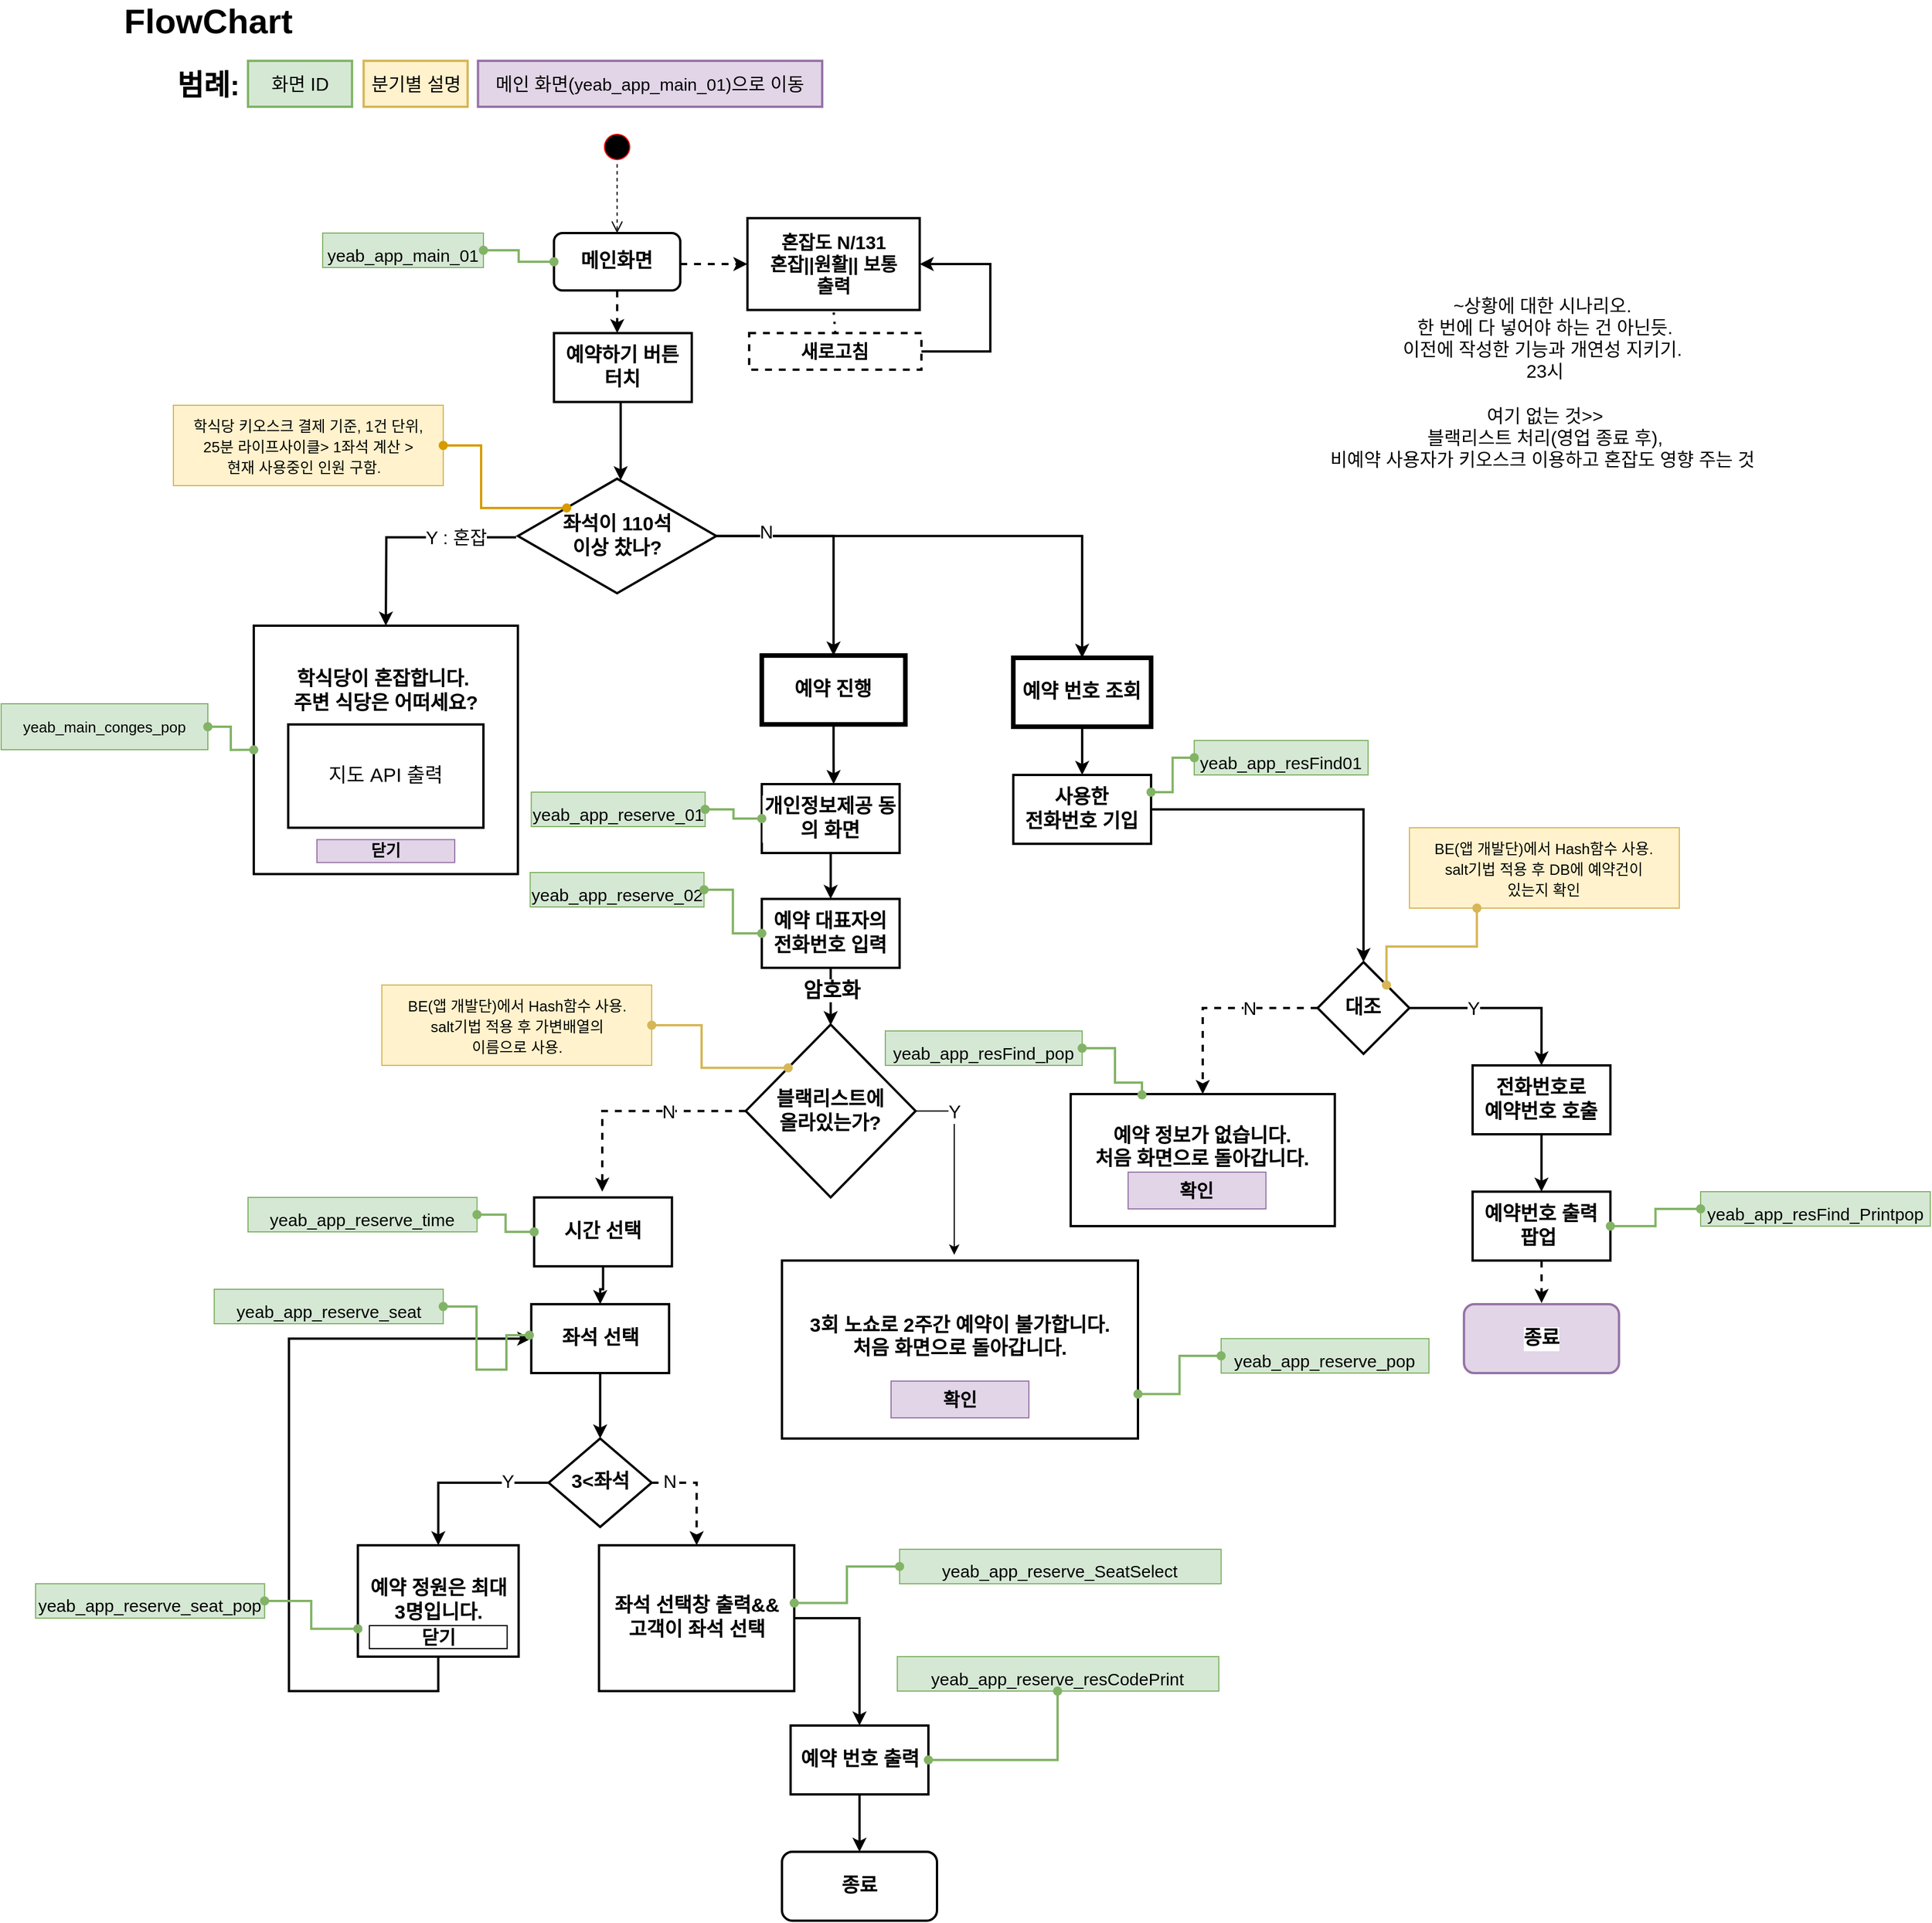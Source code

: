 <mxfile version="18.0.0" type="github">
  <diagram id="YSNWkq7TuqXW5jKGl9zw" name="Page-1">
    <mxGraphModel dx="1237" dy="-506" grid="1" gridSize="10" guides="1" tooltips="1" connect="1" arrows="1" fold="1" page="1" pageScale="1" pageWidth="827" pageHeight="1169" math="0" shadow="0">
      <root>
        <mxCell id="0" />
        <mxCell id="1" parent="0" />
        <mxCell id="3VurRXpyf01msae7318f-1" value="&lt;font style=&quot;&quot;&gt;&lt;font style=&quot;font-size: 30px;&quot;&gt;FlowChart&lt;/font&gt;&lt;br style=&quot;font-size: 17px&quot;&gt;&lt;/font&gt;" style="text;html=1;align=center;verticalAlign=middle;resizable=0;points=[];autosize=1;strokeColor=none;fillColor=none;fontSize=17;fontStyle=1" parent="1" vertex="1">
          <mxGeometry x="150.0" y="1540" width="160" height="30" as="geometry" />
        </mxCell>
        <mxCell id="3VurRXpyf01msae7318f-2" value="" style="edgeStyle=elbowEdgeStyle;rounded=0;orthogonalLoop=1;jettySize=auto;html=1;fontSize=17;strokeColor=#000000;strokeWidth=2;dashed=1;" parent="1" source="3VurRXpyf01msae7318f-3" target="3VurRXpyf01msae7318f-59" edge="1">
          <mxGeometry relative="1" as="geometry" />
        </mxCell>
        <mxCell id="3VurRXpyf01msae7318f-3" value="메인화면" style="rounded=1;whiteSpace=wrap;html=1;fontSize=17;fontStyle=1;strokeWidth=2;" parent="1" vertex="1">
          <mxGeometry x="531.42" y="1740" width="110" height="50" as="geometry" />
        </mxCell>
        <mxCell id="3VurRXpyf01msae7318f-4" value="" style="endArrow=classic;html=1;rounded=0;fontSize=17;entryX=0.5;entryY=0;entryDx=0;entryDy=0;exitX=0.5;exitY=1;exitDx=0;exitDy=0;fontStyle=1;strokeWidth=2;" parent="1" edge="1">
          <mxGeometry width="50" height="50" relative="1" as="geometry">
            <mxPoint x="586.42" y="2012" as="sourcePoint" />
            <mxPoint x="586.41" y="2042" as="targetPoint" />
          </mxGeometry>
        </mxCell>
        <mxCell id="3VurRXpyf01msae7318f-5" value="" style="edgeStyle=orthogonalEdgeStyle;rounded=0;orthogonalLoop=1;jettySize=auto;html=1;strokeWidth=2;" parent="1" source="3VurRXpyf01msae7318f-8" target="3VurRXpyf01msae7318f-10" edge="1">
          <mxGeometry relative="1" as="geometry" />
        </mxCell>
        <mxCell id="3VurRXpyf01msae7318f-6" value="" style="edgeStyle=orthogonalEdgeStyle;rounded=0;orthogonalLoop=1;jettySize=auto;html=1;fontSize=16;strokeWidth=2;" parent="1" source="3VurRXpyf01msae7318f-8" target="3VurRXpyf01msae7318f-22" edge="1">
          <mxGeometry relative="1" as="geometry" />
        </mxCell>
        <mxCell id="3VurRXpyf01msae7318f-7" value="N" style="edgeLabel;html=1;align=center;verticalAlign=middle;resizable=0;points=[];fontSize=16;" parent="3VurRXpyf01msae7318f-6" vertex="1" connectable="0">
          <mxGeometry x="-0.8" y="4" relative="1" as="geometry">
            <mxPoint as="offset" />
          </mxGeometry>
        </mxCell>
        <mxCell id="3VurRXpyf01msae7318f-8" value="좌석이 110석&lt;br style=&quot;font-size: 17px;&quot;&gt;이상 찼나?" style="html=1;whiteSpace=wrap;aspect=fixed;shape=isoRectangle;fontSize=17;fontStyle=1;strokeWidth=2;" parent="1" vertex="1">
          <mxGeometry x="500.0" y="1952" width="172.82" height="103.69" as="geometry" />
        </mxCell>
        <mxCell id="3VurRXpyf01msae7318f-9" value="" style="edgeStyle=orthogonalEdgeStyle;rounded=0;orthogonalLoop=1;jettySize=auto;html=1;fontSize=16;strokeWidth=2;" parent="1" source="3VurRXpyf01msae7318f-10" edge="1">
          <mxGeometry relative="1" as="geometry">
            <mxPoint x="775" y="2220" as="targetPoint" />
          </mxGeometry>
        </mxCell>
        <mxCell id="3VurRXpyf01msae7318f-10" value="&lt;font style=&quot;font-size: 17px&quot;&gt;예약 진행&lt;/font&gt;" style="rounded=0;whiteSpace=wrap;html=1;labelBackgroundColor=#ffffff;fontStyle=1;fontSize=17;strokeWidth=4;" parent="1" vertex="1">
          <mxGeometry x="712.41" y="2108" width="125.01" height="60" as="geometry" />
        </mxCell>
        <mxCell id="3VurRXpyf01msae7318f-11" value="" style="edgeStyle=orthogonalEdgeStyle;rounded=0;orthogonalLoop=1;jettySize=auto;html=1;fontStyle=1;fontSize=17;strokeWidth=2;entryX=0.5;entryY=0;entryDx=0;entryDy=0;" parent="1" source="3VurRXpyf01msae7318f-12" target="3VurRXpyf01msae7318f-24" edge="1">
          <mxGeometry relative="1" as="geometry">
            <mxPoint x="1236.42" y="2295.1" as="targetPoint" />
          </mxGeometry>
        </mxCell>
        <mxCell id="3VurRXpyf01msae7318f-12" value="사용한 &lt;br&gt;전화번호 기입" style="whiteSpace=wrap;html=1;fontSize=17;rounded=0;fontStyle=1;strokeWidth=2;" parent="1" vertex="1">
          <mxGeometry x="931.42" y="2212" width="120" height="60" as="geometry" />
        </mxCell>
        <mxCell id="3VurRXpyf01msae7318f-13" value="" style="edgeStyle=orthogonalEdgeStyle;rounded=0;orthogonalLoop=1;jettySize=auto;html=1;fontStyle=1;fontSize=17;strokeWidth=2;" parent="1" source="3VurRXpyf01msae7318f-14" target="3VurRXpyf01msae7318f-16" edge="1">
          <mxGeometry relative="1" as="geometry" />
        </mxCell>
        <mxCell id="3VurRXpyf01msae7318f-14" value="전화번호로 &lt;br style=&quot;font-size: 17px;&quot;&gt;예약번호 호출" style="whiteSpace=wrap;html=1;fontSize=17;rounded=0;fontStyle=1;strokeWidth=2;" parent="1" vertex="1">
          <mxGeometry x="1331.42" y="2464.99" width="120" height="60" as="geometry" />
        </mxCell>
        <mxCell id="3VurRXpyf01msae7318f-15" value="" style="edgeStyle=elbowEdgeStyle;rounded=0;orthogonalLoop=1;jettySize=auto;html=1;dashed=1;fontSize=17;strokeWidth=2;" parent="1" source="3VurRXpyf01msae7318f-16" edge="1">
          <mxGeometry relative="1" as="geometry">
            <mxPoint x="1391.42" y="2671.99" as="targetPoint" />
          </mxGeometry>
        </mxCell>
        <mxCell id="3VurRXpyf01msae7318f-16" value="예약번호 출력 팝업&amp;nbsp;" style="whiteSpace=wrap;html=1;fontSize=17;rounded=0;fontStyle=1;strokeWidth=2;" parent="1" vertex="1">
          <mxGeometry x="1331.42" y="2574.99" width="120" height="60" as="geometry" />
        </mxCell>
        <mxCell id="3VurRXpyf01msae7318f-17" value="학식당이 혼잡합니다.&amp;nbsp;&lt;br&gt;주변 식당은 어떠세요?&lt;br&gt;&lt;br&gt;&lt;br&gt;&lt;br&gt;&lt;br&gt;&lt;br&gt;" style="whiteSpace=wrap;html=1;fontSize=17;fontStyle=1;strokeWidth=2;" parent="1" vertex="1">
          <mxGeometry x="270" y="2082" width="230" height="216.31" as="geometry" />
        </mxCell>
        <mxCell id="3VurRXpyf01msae7318f-18" value="&lt;font style=&quot;font-size: 17px&quot;&gt;지도 API 출력&lt;/font&gt;" style="rounded=0;whiteSpace=wrap;html=1;strokeWidth=2;" parent="1" vertex="1">
          <mxGeometry x="300" y="2168" width="170" height="90" as="geometry" />
        </mxCell>
        <mxCell id="3VurRXpyf01msae7318f-19" value="&lt;font style=&quot;font-size: 14px&quot;&gt;&lt;b&gt;닫기&lt;/b&gt;&lt;/font&gt;" style="rounded=0;whiteSpace=wrap;html=1;fillColor=#e1d5e7;strokeColor=#9673a6;" parent="1" vertex="1">
          <mxGeometry x="325" y="2268.31" width="120" height="20" as="geometry" />
        </mxCell>
        <mxCell id="3VurRXpyf01msae7318f-20" value="" style="endArrow=classic;html=1;rounded=0;exitX=-0.009;exitY=0.511;exitDx=0;exitDy=0;exitPerimeter=0;entryX=0.5;entryY=0;entryDx=0;entryDy=0;strokeWidth=2;" parent="1" source="3VurRXpyf01msae7318f-8" target="3VurRXpyf01msae7318f-17" edge="1">
          <mxGeometry width="50" height="50" relative="1" as="geometry">
            <mxPoint x="681.42" y="2302" as="sourcePoint" />
            <mxPoint x="731.42" y="2252" as="targetPoint" />
            <Array as="points">
              <mxPoint x="441.42" y="2005" />
              <mxPoint x="385.42" y="2005" />
            </Array>
          </mxGeometry>
        </mxCell>
        <mxCell id="3VurRXpyf01msae7318f-21" value="Y : 혼잡" style="edgeLabel;html=1;align=center;verticalAlign=middle;resizable=0;points=[];fontSize=16;" parent="3VurRXpyf01msae7318f-20" vertex="1" connectable="0">
          <mxGeometry x="-0.336" relative="1" as="geometry">
            <mxPoint x="10" as="offset" />
          </mxGeometry>
        </mxCell>
        <mxCell id="3VurRXpyf01msae7318f-22" value="예약 번호 조회" style="whiteSpace=wrap;html=1;fontSize=17;fontStyle=1;strokeWidth=4;" parent="1" vertex="1">
          <mxGeometry x="931.42" y="2110.005" width="120" height="60" as="geometry" />
        </mxCell>
        <mxCell id="3VurRXpyf01msae7318f-23" value="" style="endArrow=classic;html=1;rounded=0;fontSize=16;entryX=0.5;entryY=0;entryDx=0;entryDy=0;exitX=0.5;exitY=1;exitDx=0;exitDy=0;strokeWidth=2;" parent="1" source="3VurRXpyf01msae7318f-22" target="3VurRXpyf01msae7318f-12" edge="1">
          <mxGeometry width="50" height="50" relative="1" as="geometry">
            <mxPoint x="791.42" y="2202" as="sourcePoint" />
            <mxPoint x="841.42" y="2152" as="targetPoint" />
          </mxGeometry>
        </mxCell>
        <mxCell id="3VurRXpyf01msae7318f-24" value="대조" style="rhombus;whiteSpace=wrap;html=1;fontSize=17;fillColor=none;fontStyle=1;strokeWidth=2;" parent="1" vertex="1">
          <mxGeometry x="1196.42" y="2374.99" width="80" height="80" as="geometry" />
        </mxCell>
        <mxCell id="3VurRXpyf01msae7318f-25" value="" style="endArrow=classic;html=1;rounded=0;fontSize=16;strokeWidth=2;entryX=0.5;entryY=0;entryDx=0;entryDy=0;exitX=1;exitY=0.5;exitDx=0;exitDy=0;" parent="1" source="3VurRXpyf01msae7318f-24" target="3VurRXpyf01msae7318f-14" edge="1">
          <mxGeometry width="50" height="50" relative="1" as="geometry">
            <mxPoint x="791.42" y="2472" as="sourcePoint" />
            <mxPoint x="841.42" y="2422" as="targetPoint" />
            <Array as="points">
              <mxPoint x="1391.42" y="2415" />
            </Array>
          </mxGeometry>
        </mxCell>
        <mxCell id="3VurRXpyf01msae7318f-26" value="Y" style="edgeLabel;html=1;align=center;verticalAlign=middle;resizable=0;points=[];fontSize=16;" parent="3VurRXpyf01msae7318f-25" vertex="1" connectable="0">
          <mxGeometry x="-0.006" y="5" relative="1" as="geometry">
            <mxPoint x="-27" y="5" as="offset" />
          </mxGeometry>
        </mxCell>
        <mxCell id="3VurRXpyf01msae7318f-27" value="예약 정보가 없습니다.&lt;br&gt;처음 화면으로 돌아갑니다.&lt;br&gt;&amp;nbsp;" style="whiteSpace=wrap;html=1;fontSize=17;fillColor=none;fontStyle=1;strokeWidth=2;" parent="1" vertex="1">
          <mxGeometry x="981.42" y="2489.99" width="230" height="115" as="geometry" />
        </mxCell>
        <mxCell id="3VurRXpyf01msae7318f-28" value="&lt;b&gt;확인&lt;/b&gt;" style="rounded=0;whiteSpace=wrap;html=1;fontSize=16;fillColor=#e1d5e7;strokeColor=#9673a6;" parent="1" vertex="1">
          <mxGeometry x="1031.42" y="2557.98" width="120" height="32.01" as="geometry" />
        </mxCell>
        <mxCell id="3VurRXpyf01msae7318f-29" value="" style="edgeStyle=orthogonalEdgeStyle;rounded=0;orthogonalLoop=1;jettySize=auto;html=1;fontSize=16;strokeWidth=2;dashed=1;exitX=0;exitY=0.5;exitDx=0;exitDy=0;entryX=0.5;entryY=0;entryDx=0;entryDy=0;" parent="1" target="3VurRXpyf01msae7318f-27" edge="1">
          <mxGeometry relative="1" as="geometry">
            <mxPoint x="1196.42" y="2414.99" as="sourcePoint" />
            <mxPoint x="1061.42" y="2440" as="targetPoint" />
            <Array as="points">
              <mxPoint x="1096.42" y="2415" />
            </Array>
          </mxGeometry>
        </mxCell>
        <mxCell id="3VurRXpyf01msae7318f-30" value="N" style="edgeLabel;html=1;align=center;verticalAlign=middle;resizable=0;points=[];fontSize=16;" parent="3VurRXpyf01msae7318f-29" vertex="1" connectable="0">
          <mxGeometry x="-0.21" y="-5" relative="1" as="geometry">
            <mxPoint x="9" y="5" as="offset" />
          </mxGeometry>
        </mxCell>
        <mxCell id="3VurRXpyf01msae7318f-31" value="" style="edgeStyle=orthogonalEdgeStyle;rounded=0;orthogonalLoop=1;jettySize=auto;html=1;fontSize=16;strokeWidth=2;" parent="1" source="3VurRXpyf01msae7318f-32" target="3VurRXpyf01msae7318f-34" edge="1">
          <mxGeometry relative="1" as="geometry" />
        </mxCell>
        <mxCell id="3VurRXpyf01msae7318f-32" value="시간 선택" style="whiteSpace=wrap;html=1;fontSize=17;rounded=0;labelBackgroundColor=#ffffff;fontStyle=1;strokeWidth=2;" parent="1" vertex="1">
          <mxGeometry x="514.175" y="2579.99" width="120" height="60" as="geometry" />
        </mxCell>
        <mxCell id="3VurRXpyf01msae7318f-33" value="" style="rounded=0;orthogonalLoop=1;jettySize=auto;html=1;fontSize=16;strokeWidth=2;entryX=0.5;entryY=0;entryDx=0;entryDy=0;" parent="1" source="3VurRXpyf01msae7318f-34" target="3VurRXpyf01msae7318f-39" edge="1">
          <mxGeometry relative="1" as="geometry" />
        </mxCell>
        <mxCell id="3VurRXpyf01msae7318f-34" value="좌석 선택" style="whiteSpace=wrap;html=1;fontSize=17;rounded=0;labelBackgroundColor=#ffffff;fontStyle=1;strokeWidth=2;" parent="1" vertex="1">
          <mxGeometry x="511.665" y="2672.98" width="120" height="60" as="geometry" />
        </mxCell>
        <mxCell id="3VurRXpyf01msae7318f-35" value="" style="edgeStyle=orthogonalEdgeStyle;rounded=0;orthogonalLoop=1;jettySize=auto;html=1;fontSize=16;strokeWidth=2;" parent="1" source="3VurRXpyf01msae7318f-39" target="3VurRXpyf01msae7318f-40" edge="1">
          <mxGeometry relative="1" as="geometry" />
        </mxCell>
        <mxCell id="3VurRXpyf01msae7318f-36" value="Y" style="edgeLabel;html=1;align=center;verticalAlign=middle;resizable=0;points=[];fontSize=16;" parent="3VurRXpyf01msae7318f-35" vertex="1" connectable="0">
          <mxGeometry x="-0.521" y="-2" relative="1" as="geometry">
            <mxPoint as="offset" />
          </mxGeometry>
        </mxCell>
        <mxCell id="3VurRXpyf01msae7318f-37" value="" style="edgeStyle=orthogonalEdgeStyle;rounded=0;orthogonalLoop=1;jettySize=auto;html=1;fontSize=16;strokeWidth=2;dashed=1;entryX=0.5;entryY=0;entryDx=0;entryDy=0;" parent="1" source="3VurRXpyf01msae7318f-39" target="3VurRXpyf01msae7318f-44" edge="1">
          <mxGeometry relative="1" as="geometry">
            <mxPoint x="685.718" y="2992.985" as="targetPoint" />
            <Array as="points">
              <mxPoint x="656" y="2828" />
            </Array>
          </mxGeometry>
        </mxCell>
        <mxCell id="3VurRXpyf01msae7318f-38" value="N" style="edgeLabel;html=1;align=center;verticalAlign=middle;resizable=0;points=[];fontSize=16;" parent="3VurRXpyf01msae7318f-37" vertex="1" connectable="0">
          <mxGeometry x="-0.669" y="2" relative="1" as="geometry">
            <mxPoint as="offset" />
          </mxGeometry>
        </mxCell>
        <mxCell id="3VurRXpyf01msae7318f-39" value="3&amp;lt;좌석" style="rhombus;whiteSpace=wrap;html=1;fontSize=17;rounded=0;labelBackgroundColor=#ffffff;fontStyle=1;strokeWidth=2;" parent="1" vertex="1">
          <mxGeometry x="526.78" y="2789.99" width="89.76" height="77.01" as="geometry" />
        </mxCell>
        <mxCell id="3VurRXpyf01msae7318f-40" value="예약 정원은 최대&lt;br&gt;3명입니다.&lt;br&gt;" style="whiteSpace=wrap;html=1;fontSize=17;rounded=0;labelBackgroundColor=#ffffff;fontStyle=1;strokeWidth=2;" parent="1" vertex="1">
          <mxGeometry x="360.67" y="2882.98" width="140" height="97.01" as="geometry" />
        </mxCell>
        <mxCell id="3VurRXpyf01msae7318f-41" value="" style="endArrow=classic;html=1;rounded=0;fontSize=16;strokeWidth=2;entryX=0;entryY=0.5;entryDx=0;entryDy=0;exitX=0.5;exitY=1;exitDx=0;exitDy=0;edgeStyle=orthogonalEdgeStyle;" parent="1" source="3VurRXpyf01msae7318f-40" target="3VurRXpyf01msae7318f-34" edge="1">
          <mxGeometry width="50" height="50" relative="1" as="geometry">
            <mxPoint x="280.67" y="3009.99" as="sourcePoint" />
            <mxPoint x="480.67" y="2892.98" as="targetPoint" />
            <Array as="points">
              <mxPoint x="430.67" y="3009.99" />
              <mxPoint x="300.67" y="3009.99" />
              <mxPoint x="300.67" y="2702.99" />
            </Array>
          </mxGeometry>
        </mxCell>
        <mxCell id="3VurRXpyf01msae7318f-42" value="&lt;b&gt;닫기&lt;/b&gt;" style="rounded=0;whiteSpace=wrap;html=1;fontSize=16;" parent="1" vertex="1">
          <mxGeometry x="370.67" y="2952.98" width="120" height="20" as="geometry" />
        </mxCell>
        <mxCell id="3VurRXpyf01msae7318f-43" value="" style="edgeStyle=orthogonalEdgeStyle;rounded=0;orthogonalLoop=1;jettySize=auto;html=1;fontSize=16;strokeWidth=2;entryX=0.5;entryY=0;entryDx=0;entryDy=0;exitX=1;exitY=0.5;exitDx=0;exitDy=0;" parent="1" source="3VurRXpyf01msae7318f-44" target="3VurRXpyf01msae7318f-52" edge="1">
          <mxGeometry relative="1" as="geometry">
            <mxPoint x="799.25" y="3029.99" as="targetPoint" />
            <mxPoint x="750" y="2940" as="sourcePoint" />
          </mxGeometry>
        </mxCell>
        <mxCell id="3VurRXpyf01msae7318f-44" value="좌석 선택창 출력&amp;amp;&amp;amp;&lt;br&gt;고객이 좌석 선택" style="whiteSpace=wrap;html=1;fontSize=17;rounded=0;labelBackgroundColor=#ffffff;fontStyle=1;strokeWidth=2;" parent="1" vertex="1">
          <mxGeometry x="570.67" y="2882.98" width="170" height="127.01" as="geometry" />
        </mxCell>
        <mxCell id="3VurRXpyf01msae7318f-45" value="~상황에 대한 시나리오.&amp;nbsp;&lt;br&gt;한 번에 다 넣어야 하는 건 아닌듯.&lt;br&gt;이전에 작성한 기능과 개연성 지키기.&amp;nbsp;&lt;br&gt;23시&lt;br&gt;&lt;br&gt;여기 없는 것&amp;gt;&amp;gt;&lt;br&gt;블랙리스트 처리(영업 종료 후),&lt;br&gt;비예약 사용자가 키오스크 이용하고 혼잡도 영향 주는 것&amp;nbsp;" style="text;html=1;align=center;verticalAlign=middle;resizable=0;points=[];autosize=1;strokeColor=none;fillColor=none;fontSize=16;" parent="1" vertex="1">
          <mxGeometry x="1183.92" y="1790" width="420" height="160" as="geometry" />
        </mxCell>
        <mxCell id="3VurRXpyf01msae7318f-46" value="&lt;b&gt;혼잡도 N/131&lt;br&gt;혼잡||원활|| 보통&lt;br&gt;출력&lt;/b&gt;" style="rounded=0;whiteSpace=wrap;html=1;fontSize=16;strokeWidth=2;" parent="1" vertex="1">
          <mxGeometry x="699.91" y="1727" width="150" height="80" as="geometry" />
        </mxCell>
        <mxCell id="3VurRXpyf01msae7318f-47" value="" style="edgeStyle=orthogonalEdgeStyle;rounded=0;orthogonalLoop=1;jettySize=auto;html=1;fontSize=16;strokeWidth=2;" parent="1" source="3VurRXpyf01msae7318f-48" target="3VurRXpyf01msae7318f-50" edge="1">
          <mxGeometry relative="1" as="geometry" />
        </mxCell>
        <mxCell id="3VurRXpyf01msae7318f-48" value="개인정보제공 동의 화면" style="whiteSpace=wrap;html=1;fontSize=17;rounded=0;labelBackgroundColor=#ffffff;fontStyle=1;strokeWidth=2;" parent="1" vertex="1">
          <mxGeometry x="712.41" y="2219.995" width="120" height="60" as="geometry" />
        </mxCell>
        <mxCell id="3VurRXpyf01msae7318f-49" value="" style="edgeStyle=orthogonalEdgeStyle;rounded=0;orthogonalLoop=1;jettySize=auto;html=1;fontSize=16;strokeWidth=2;" parent="1" source="3VurRXpyf01msae7318f-50" edge="1">
          <mxGeometry relative="1" as="geometry">
            <mxPoint x="772.41" y="2430.005" as="targetPoint" />
          </mxGeometry>
        </mxCell>
        <mxCell id="3VurRXpyf01msae7318f-50" value="&lt;span&gt;예약 대표자의&lt;/span&gt;&lt;br&gt;&lt;span&gt;전화번호 입력&lt;/span&gt;" style="whiteSpace=wrap;html=1;fontSize=17;rounded=0;labelBackgroundColor=#ffffff;fontStyle=1;strokeWidth=2;" parent="1" vertex="1">
          <mxGeometry x="712.41" y="2319.995" width="120" height="60" as="geometry" />
        </mxCell>
        <mxCell id="3VurRXpyf01msae7318f-51" value="" style="edgeStyle=orthogonalEdgeStyle;rounded=0;orthogonalLoop=1;jettySize=auto;html=1;fontSize=16;strokeWidth=2;" parent="1" source="3VurRXpyf01msae7318f-52" target="3VurRXpyf01msae7318f-53" edge="1">
          <mxGeometry relative="1" as="geometry" />
        </mxCell>
        <mxCell id="3VurRXpyf01msae7318f-52" value="예약 번호 출력" style="whiteSpace=wrap;html=1;fontSize=17;rounded=0;labelBackgroundColor=#ffffff;fontStyle=1;strokeWidth=2;" parent="1" vertex="1">
          <mxGeometry x="737.5" y="3039.995" width="120" height="60" as="geometry" />
        </mxCell>
        <mxCell id="3VurRXpyf01msae7318f-53" value="종료" style="whiteSpace=wrap;html=1;fontSize=17;rounded=1;labelBackgroundColor=#ffffff;fontStyle=1;strokeWidth=2;" parent="1" vertex="1">
          <mxGeometry x="730.0" y="3149.99" width="135" height="60" as="geometry" />
        </mxCell>
        <mxCell id="3VurRXpyf01msae7318f-54" value="&lt;b&gt;새로고침&lt;/b&gt;" style="rounded=0;whiteSpace=wrap;html=1;fontSize=16;dashed=1;strokeWidth=2;" parent="1" vertex="1">
          <mxGeometry x="701.42" y="1827.16" width="150" height="31.84" as="geometry" />
        </mxCell>
        <mxCell id="3VurRXpyf01msae7318f-55" value="" style="endArrow=none;dashed=1;html=1;dashPattern=1 3;strokeWidth=2;rounded=0;fontSize=16;entryX=0.5;entryY=1;entryDx=0;entryDy=0;exitX=0.5;exitY=0;exitDx=0;exitDy=0;" parent="1" source="3VurRXpyf01msae7318f-54" target="3VurRXpyf01msae7318f-46" edge="1">
          <mxGeometry width="50" height="50" relative="1" as="geometry">
            <mxPoint x="1111.42" y="1870.16" as="sourcePoint" />
            <mxPoint x="1161.42" y="1820.16" as="targetPoint" />
          </mxGeometry>
        </mxCell>
        <mxCell id="3VurRXpyf01msae7318f-56" value="" style="endArrow=classic;html=1;rounded=0;fontSize=16;strokeWidth=2;exitX=1;exitY=0.5;exitDx=0;exitDy=0;edgeStyle=elbowEdgeStyle;entryX=1;entryY=0.5;entryDx=0;entryDy=0;" parent="1" source="3VurRXpyf01msae7318f-54" target="3VurRXpyf01msae7318f-46" edge="1">
          <mxGeometry width="50" height="50" relative="1" as="geometry">
            <mxPoint x="1241.42" y="1847" as="sourcePoint" />
            <mxPoint x="1281.42" y="1767" as="targetPoint" />
            <Array as="points">
              <mxPoint x="911.42" y="1787" />
              <mxPoint x="1281.42" y="1797" />
            </Array>
          </mxGeometry>
        </mxCell>
        <mxCell id="3VurRXpyf01msae7318f-57" value="" style="edgeStyle=elbowEdgeStyle;rounded=0;orthogonalLoop=1;jettySize=auto;html=1;fontSize=17;strokeWidth=2;entryX=0.519;entryY=0.032;entryDx=0;entryDy=0;entryPerimeter=0;" parent="1" source="3VurRXpyf01msae7318f-59" target="3VurRXpyf01msae7318f-8" edge="1">
          <mxGeometry relative="1" as="geometry" />
        </mxCell>
        <mxCell id="3VurRXpyf01msae7318f-58" value="" style="edgeStyle=elbowEdgeStyle;rounded=0;orthogonalLoop=1;jettySize=auto;html=1;fontSize=17;strokeWidth=2;dashed=1;" parent="1" target="3VurRXpyf01msae7318f-46" edge="1">
          <mxGeometry relative="1" as="geometry">
            <mxPoint x="641.42" y="1767" as="sourcePoint" />
          </mxGeometry>
        </mxCell>
        <mxCell id="3VurRXpyf01msae7318f-59" value="&lt;b style=&quot;font-size: 17px&quot;&gt;예약하기 버튼 &lt;br&gt;터치&lt;/b&gt;" style="rounded=0;whiteSpace=wrap;html=1;fontSize=14;strokeWidth=2;" parent="1" vertex="1">
          <mxGeometry x="531.42" y="1827.16" width="120" height="60" as="geometry" />
        </mxCell>
        <mxCell id="3VurRXpyf01msae7318f-60" value="" style="ellipse;html=1;shape=startState;fillColor=#000000;strokeColor=#ff0000;rounded=1;fontSize=17;" parent="1" vertex="1">
          <mxGeometry x="571.42" y="1650" width="30" height="30" as="geometry" />
        </mxCell>
        <mxCell id="3VurRXpyf01msae7318f-61" value="" style="edgeStyle=orthogonalEdgeStyle;html=1;verticalAlign=bottom;endArrow=open;endSize=8;strokeColor=#000000;rounded=0;dashed=1;fontSize=17;" parent="1" source="3VurRXpyf01msae7318f-60" edge="1">
          <mxGeometry relative="1" as="geometry">
            <mxPoint x="586.42" y="1740" as="targetPoint" />
          </mxGeometry>
        </mxCell>
        <mxCell id="3VurRXpyf01msae7318f-62" value="종료" style="whiteSpace=wrap;html=1;fontSize=17;rounded=1;labelBackgroundColor=#ffffff;fontStyle=1;strokeWidth=2;fillColor=#e1d5e7;strokeColor=#9673a6;" parent="1" vertex="1">
          <mxGeometry x="1323.92" y="2673" width="135" height="60" as="geometry" />
        </mxCell>
        <mxCell id="3VurRXpyf01msae7318f-63" value="&lt;font style=&quot;font-size: 16px;&quot;&gt;Y&lt;/font&gt;" style="edgeStyle=orthogonalEdgeStyle;rounded=0;orthogonalLoop=1;jettySize=auto;html=1;fontSize=18;" parent="1" source="3VurRXpyf01msae7318f-64" edge="1">
          <mxGeometry x="-0.573" relative="1" as="geometry">
            <mxPoint x="880" y="2630" as="targetPoint" />
            <Array as="points">
              <mxPoint x="880" y="2505" />
              <mxPoint x="880" y="2610" />
            </Array>
            <mxPoint as="offset" />
          </mxGeometry>
        </mxCell>
        <mxCell id="3VurRXpyf01msae7318f-64" value="블랙리스트에&lt;br&gt;올라있는가?" style="rhombus;whiteSpace=wrap;html=1;fontSize=17;fillColor=none;fontStyle=1;strokeWidth=2;" parent="1" vertex="1">
          <mxGeometry x="698.45" y="2429.48" width="147.91" height="150.51" as="geometry" />
        </mxCell>
        <mxCell id="3VurRXpyf01msae7318f-65" value="&lt;b&gt;&lt;font style=&quot;font-size: 18px;&quot;&gt;암호화&lt;/font&gt;&lt;/b&gt;" style="text;html=1;align=center;verticalAlign=middle;resizable=0;points=[];autosize=1;strokeColor=none;fillColor=default;" parent="1" vertex="1">
          <mxGeometry x="738.49" y="2390" width="70" height="20" as="geometry" />
        </mxCell>
        <mxCell id="3VurRXpyf01msae7318f-66" value="" style="edgeStyle=orthogonalEdgeStyle;rounded=0;orthogonalLoop=1;jettySize=auto;html=1;fontSize=16;strokeWidth=2;dashed=1;exitX=0;exitY=0.5;exitDx=0;exitDy=0;entryX=0.5;entryY=0;entryDx=0;entryDy=0;" parent="1" source="3VurRXpyf01msae7318f-64" edge="1">
          <mxGeometry relative="1" as="geometry">
            <mxPoint x="673.49" y="2499.99" as="sourcePoint" />
            <mxPoint x="573.49" y="2574.99" as="targetPoint" />
            <Array as="points">
              <mxPoint x="574" y="2505" />
            </Array>
          </mxGeometry>
        </mxCell>
        <mxCell id="3VurRXpyf01msae7318f-67" value="N" style="edgeLabel;html=1;align=center;verticalAlign=middle;resizable=0;points=[];fontSize=16;" parent="3VurRXpyf01msae7318f-66" vertex="1" connectable="0">
          <mxGeometry x="-0.21" y="-5" relative="1" as="geometry">
            <mxPoint x="9" y="5" as="offset" />
          </mxGeometry>
        </mxCell>
        <mxCell id="3VurRXpyf01msae7318f-68" value="3회 노쇼로 2주간 예약이 불가합니다.&lt;br&gt;처음 화면으로 돌아갑니다.&lt;br&gt;&amp;nbsp;" style="whiteSpace=wrap;html=1;fontSize=17;fillColor=none;fontStyle=1;strokeWidth=2;" parent="1" vertex="1">
          <mxGeometry x="730" y="2634.99" width="310" height="155" as="geometry" />
        </mxCell>
        <mxCell id="3VurRXpyf01msae7318f-69" value="&lt;b&gt;확인&lt;/b&gt;" style="rounded=0;whiteSpace=wrap;html=1;fontSize=16;fillColor=#e1d5e7;strokeColor=#9673a6;" parent="1" vertex="1">
          <mxGeometry x="825.0" y="2739.99" width="120" height="32.01" as="geometry" />
        </mxCell>
        <mxCell id="SBDCOEAVWYNT3XP7PouW-2" value="&lt;span style=&quot;font-size: 15px;&quot;&gt;yeab_app_main_01&lt;/span&gt;" style="rounded=0;whiteSpace=wrap;html=1;fontSize=28;fillColor=#d5e8d4;strokeColor=#82b366;" parent="1" vertex="1">
          <mxGeometry x="330" y="1740" width="140" height="30" as="geometry" />
        </mxCell>
        <mxCell id="SBDCOEAVWYNT3XP7PouW-3" value="" style="endArrow=oval;html=1;rounded=0;fontSize=15;entryX=0;entryY=0.5;entryDx=0;entryDy=0;exitX=1;exitY=0.5;exitDx=0;exitDy=0;endFill=1;startArrow=oval;startFill=1;fillColor=#d5e8d4;strokeColor=#82b366;edgeStyle=orthogonalEdgeStyle;strokeWidth=2;" parent="1" source="SBDCOEAVWYNT3XP7PouW-2" target="3VurRXpyf01msae7318f-3" edge="1">
          <mxGeometry width="50" height="50" relative="1" as="geometry">
            <mxPoint x="490" y="1840" as="sourcePoint" />
            <mxPoint x="540" y="1790" as="targetPoint" />
          </mxGeometry>
        </mxCell>
        <mxCell id="SBDCOEAVWYNT3XP7PouW-4" value="&lt;span style=&quot;font-size: 15px;&quot;&gt;yeab_app_reserve_01&lt;/span&gt;" style="rounded=0;whiteSpace=wrap;html=1;fontSize=28;fillColor=#d5e8d4;strokeColor=#82b366;" parent="1" vertex="1">
          <mxGeometry x="511.67" y="2227" width="151.42" height="30" as="geometry" />
        </mxCell>
        <mxCell id="SBDCOEAVWYNT3XP7PouW-5" value="" style="endArrow=oval;html=1;rounded=0;fontSize=15;entryX=0;entryY=0.5;entryDx=0;entryDy=0;exitX=1;exitY=0.5;exitDx=0;exitDy=0;endFill=1;startArrow=oval;startFill=1;fillColor=#d5e8d4;strokeColor=#82b366;edgeStyle=orthogonalEdgeStyle;strokeWidth=2;" parent="1" source="SBDCOEAVWYNT3XP7PouW-4" target="3VurRXpyf01msae7318f-48" edge="1">
          <mxGeometry width="50" height="50" relative="1" as="geometry">
            <mxPoint x="670.99" y="2220" as="sourcePoint" />
            <mxPoint x="712.41" y="2145" as="targetPoint" />
          </mxGeometry>
        </mxCell>
        <mxCell id="SBDCOEAVWYNT3XP7PouW-6" value="&lt;font style=&quot;font-size: 13px;&quot;&gt;학식당 키오스크 결제 기준, 1건 단위,&lt;br&gt;25분 라이프사이클&amp;gt; 1좌석 계산 &amp;gt;&lt;br&gt;현재 사용중인 인원 구함.&amp;nbsp;&amp;nbsp;&lt;/font&gt;" style="rounded=0;whiteSpace=wrap;html=1;fontSize=15;fillColor=#fff2cc;strokeColor=#d6b656;" parent="1" vertex="1">
          <mxGeometry x="200" y="1890" width="235" height="70" as="geometry" />
        </mxCell>
        <mxCell id="SBDCOEAVWYNT3XP7PouW-7" value="" style="endArrow=oval;html=1;rounded=0;fontSize=15;entryX=1;entryY=0.5;entryDx=0;entryDy=0;exitX=0.246;exitY=0.265;exitDx=0;exitDy=0;exitPerimeter=0;endFill=1;startArrow=oval;startFill=1;fillColor=#ffe6cc;strokeColor=#d79b00;edgeStyle=orthogonalEdgeStyle;strokeWidth=2;" parent="1" source="3VurRXpyf01msae7318f-8" target="SBDCOEAVWYNT3XP7PouW-6" edge="1">
          <mxGeometry width="50" height="50" relative="1" as="geometry">
            <mxPoint x="580" y="1960" as="sourcePoint" />
            <mxPoint x="630" y="1910" as="targetPoint" />
            <Array as="points">
              <mxPoint x="468" y="1980" />
              <mxPoint x="468" y="1925" />
            </Array>
          </mxGeometry>
        </mxCell>
        <mxCell id="SBDCOEAVWYNT3XP7PouW-8" value="yeab_main_conges_pop" style="rounded=0;whiteSpace=wrap;html=1;fontSize=13;fillColor=#d5e8d4;strokeColor=#82b366;" parent="1" vertex="1">
          <mxGeometry x="50" y="2150" width="180" height="40" as="geometry" />
        </mxCell>
        <mxCell id="SBDCOEAVWYNT3XP7PouW-9" value="&lt;span style=&quot;font-size: 15px;&quot;&gt;yeab_app_reserve_02&lt;/span&gt;" style="rounded=0;whiteSpace=wrap;html=1;fontSize=28;fillColor=#d5e8d4;strokeColor=#82b366;" parent="1" vertex="1">
          <mxGeometry x="510.7" y="2297" width="151.42" height="30" as="geometry" />
        </mxCell>
        <mxCell id="SBDCOEAVWYNT3XP7PouW-11" value="" style="endArrow=oval;html=1;rounded=0;fontSize=13;strokeWidth=2;entryX=0;entryY=0.5;entryDx=0;entryDy=0;fillColor=#d5e8d4;strokeColor=#82b366;startArrow=oval;startFill=1;endFill=1;edgeStyle=orthogonalEdgeStyle;exitX=1;exitY=0.5;exitDx=0;exitDy=0;" parent="1" source="SBDCOEAVWYNT3XP7PouW-8" target="3VurRXpyf01msae7318f-17" edge="1">
          <mxGeometry width="50" height="50" relative="1" as="geometry">
            <mxPoint x="220" y="2190" as="sourcePoint" />
            <mxPoint x="270" y="2140" as="targetPoint" />
          </mxGeometry>
        </mxCell>
        <mxCell id="SBDCOEAVWYNT3XP7PouW-14" value="&lt;span style=&quot;font-size: 13px;&quot;&gt;BE(앱 개발단)에서 Hash함수 사용.&lt;br&gt;salt기법 적용 후 가변배열의&lt;br&gt;&amp;nbsp;이름으로 사용.&amp;nbsp;&lt;br&gt;&lt;/span&gt;" style="rounded=0;whiteSpace=wrap;html=1;fontSize=15;fillColor=#fff2cc;strokeColor=#d6b656;" parent="1" vertex="1">
          <mxGeometry x="381.54" y="2394.99" width="235" height="70" as="geometry" />
        </mxCell>
        <mxCell id="SBDCOEAVWYNT3XP7PouW-15" value="&lt;span style=&quot;font-size: 13px;&quot;&gt;BE(앱 개발단)에서 Hash함수 사용.&lt;br&gt;salt기법 적용 후 DB에 예약건이 &lt;br&gt;있는지 확인&lt;br&gt;&lt;/span&gt;" style="rounded=0;whiteSpace=wrap;html=1;fontSize=15;fillColor=#fff2cc;strokeColor=#d6b656;" parent="1" vertex="1">
          <mxGeometry x="1276.42" y="2258" width="235" height="70" as="geometry" />
        </mxCell>
        <mxCell id="0cdC2z_xs1hnsRgjzlMJ-1" value="&lt;span style=&quot;font-size: 15px;&quot;&gt;yeab_app_reserve_pop&lt;/span&gt;" style="rounded=0;whiteSpace=wrap;html=1;fontSize=28;fillColor=#d5e8d4;strokeColor=#82b366;" parent="1" vertex="1">
          <mxGeometry x="1112.41" y="2703" width="181" height="30" as="geometry" />
        </mxCell>
        <mxCell id="0cdC2z_xs1hnsRgjzlMJ-2" value="&lt;span style=&quot;font-size: 15px;&quot;&gt;yeab_app_reserve_time&lt;/span&gt;" style="rounded=0;whiteSpace=wrap;html=1;fontSize=28;fillColor=#d5e8d4;strokeColor=#82b366;" parent="1" vertex="1">
          <mxGeometry x="265" y="2579.99" width="199.42" height="30" as="geometry" />
        </mxCell>
        <mxCell id="0cdC2z_xs1hnsRgjzlMJ-3" value="&lt;span style=&quot;font-size: 15px;&quot;&gt;yeab_app_reserve_seat&lt;/span&gt;" style="rounded=0;whiteSpace=wrap;html=1;fontSize=28;fillColor=#d5e8d4;strokeColor=#82b366;" parent="1" vertex="1">
          <mxGeometry x="235.58" y="2660" width="199.42" height="30" as="geometry" />
        </mxCell>
        <mxCell id="0cdC2z_xs1hnsRgjzlMJ-4" value="&lt;span style=&quot;font-size: 15px;&quot;&gt;yeab_app_reserve_seat_pop&lt;/span&gt;" style="rounded=0;whiteSpace=wrap;html=1;fontSize=28;fillColor=#d5e8d4;strokeColor=#82b366;" parent="1" vertex="1">
          <mxGeometry x="80.0" y="2916.48" width="199.42" height="30" as="geometry" />
        </mxCell>
        <mxCell id="0cdC2z_xs1hnsRgjzlMJ-5" value="&lt;span style=&quot;font-size: 15px;&quot;&gt;yeab_app_reserve_SeatSelect&lt;/span&gt;" style="rounded=0;whiteSpace=wrap;html=1;fontSize=28;fillColor=#d5e8d4;strokeColor=#82b366;" parent="1" vertex="1">
          <mxGeometry x="832.41" y="2886.48" width="280" height="30" as="geometry" />
        </mxCell>
        <mxCell id="0cdC2z_xs1hnsRgjzlMJ-6" value="&lt;span style=&quot;font-size: 15px;&quot;&gt;yeab_app_reserve_resCodePrint&lt;/span&gt;" style="rounded=0;whiteSpace=wrap;html=1;fontSize=28;fillColor=#d5e8d4;strokeColor=#82b366;" parent="1" vertex="1">
          <mxGeometry x="830.41" y="2979.99" width="280" height="30" as="geometry" />
        </mxCell>
        <mxCell id="0cdC2z_xs1hnsRgjzlMJ-7" value="&lt;span style=&quot;font-size: 15px;&quot;&gt;yeab_app_resFind01&lt;/span&gt;" style="rounded=0;whiteSpace=wrap;html=1;fontSize=28;fillColor=#d5e8d4;strokeColor=#82b366;" parent="1" vertex="1">
          <mxGeometry x="1089" y="2182" width="151.42" height="30" as="geometry" />
        </mxCell>
        <mxCell id="0cdC2z_xs1hnsRgjzlMJ-8" value="&lt;span style=&quot;font-size: 15px;&quot;&gt;yeab_app_resFind_pop&lt;/span&gt;" style="rounded=0;whiteSpace=wrap;html=1;fontSize=28;fillColor=#d5e8d4;strokeColor=#82b366;" parent="1" vertex="1">
          <mxGeometry x="820" y="2434.99" width="171.42" height="30" as="geometry" />
        </mxCell>
        <mxCell id="0cdC2z_xs1hnsRgjzlMJ-9" value="&lt;span style=&quot;font-size: 15px;&quot;&gt;yeab_app_resFind_Printpop&lt;/span&gt;" style="rounded=0;whiteSpace=wrap;html=1;fontSize=28;fillColor=#d5e8d4;strokeColor=#82b366;" parent="1" vertex="1">
          <mxGeometry x="1530" y="2574.99" width="200" height="30" as="geometry" />
        </mxCell>
        <mxCell id="0cdC2z_xs1hnsRgjzlMJ-10" style="edgeStyle=none;rounded=0;orthogonalLoop=1;jettySize=auto;html=1;exitX=1;exitY=0.5;exitDx=0;exitDy=0;" parent="1" source="3VurRXpyf01msae7318f-22" target="3VurRXpyf01msae7318f-22" edge="1">
          <mxGeometry relative="1" as="geometry" />
        </mxCell>
        <mxCell id="0cdC2z_xs1hnsRgjzlMJ-11" value="" style="endArrow=oval;html=1;rounded=0;fontSize=15;entryX=0;entryY=0.5;entryDx=0;entryDy=0;exitX=1;exitY=0.5;exitDx=0;exitDy=0;endFill=1;startArrow=oval;startFill=1;fillColor=#d5e8d4;strokeColor=#82b366;edgeStyle=orthogonalEdgeStyle;strokeWidth=2;" parent="1" source="SBDCOEAVWYNT3XP7PouW-9" target="3VurRXpyf01msae7318f-50" edge="1">
          <mxGeometry width="50" height="50" relative="1" as="geometry">
            <mxPoint x="672.82" y="2360.01" as="sourcePoint" />
            <mxPoint x="722.14" y="2368.005" as="targetPoint" />
          </mxGeometry>
        </mxCell>
        <mxCell id="0cdC2z_xs1hnsRgjzlMJ-13" value="" style="endArrow=oval;html=1;rounded=0;fontSize=15;entryX=0;entryY=0.5;entryDx=0;entryDy=0;exitX=1;exitY=0.25;exitDx=0;exitDy=0;endFill=1;startArrow=oval;startFill=1;fillColor=#d5e8d4;strokeColor=#82b366;edgeStyle=orthogonalEdgeStyle;strokeWidth=2;" parent="1" source="3VurRXpyf01msae7318f-12" target="0cdC2z_xs1hnsRgjzlMJ-7" edge="1">
          <mxGeometry width="50" height="50" relative="1" as="geometry">
            <mxPoint x="995.34" y="2187.16" as="sourcePoint" />
            <mxPoint x="1044.66" y="2195.155" as="targetPoint" />
          </mxGeometry>
        </mxCell>
        <mxCell id="0cdC2z_xs1hnsRgjzlMJ-14" value="" style="endArrow=oval;html=1;rounded=0;fontSize=15;entryX=0.27;entryY=0.006;entryDx=0;entryDy=0;exitX=1;exitY=0.5;exitDx=0;exitDy=0;endFill=1;startArrow=oval;startFill=1;fillColor=#d5e8d4;strokeColor=#82b366;edgeStyle=orthogonalEdgeStyle;strokeWidth=2;entryPerimeter=0;" parent="1" source="0cdC2z_xs1hnsRgjzlMJ-8" target="3VurRXpyf01msae7318f-27" edge="1">
          <mxGeometry width="50" height="50" relative="1" as="geometry">
            <mxPoint x="1061.42" y="2303" as="sourcePoint" />
            <mxPoint x="1099" y="2273" as="targetPoint" />
            <Array as="points">
              <mxPoint x="1020" y="2450" />
              <mxPoint x="1020" y="2480" />
              <mxPoint x="1044" y="2480" />
            </Array>
          </mxGeometry>
        </mxCell>
        <mxCell id="0cdC2z_xs1hnsRgjzlMJ-15" value="" style="endArrow=oval;html=1;rounded=0;fontSize=15;entryX=0;entryY=0.5;entryDx=0;entryDy=0;exitX=1;exitY=0.5;exitDx=0;exitDy=0;endFill=1;startArrow=oval;startFill=1;fillColor=#d5e8d4;strokeColor=#82b366;strokeWidth=2;edgeStyle=orthogonalEdgeStyle;" parent="1" source="3VurRXpyf01msae7318f-16" target="0cdC2z_xs1hnsRgjzlMJ-9" edge="1">
          <mxGeometry width="50" height="50" relative="1" as="geometry">
            <mxPoint x="1470.0" y="2484.3" as="sourcePoint" />
            <mxPoint x="1522.1" y="2524.99" as="targetPoint" />
          </mxGeometry>
        </mxCell>
        <mxCell id="0cdC2z_xs1hnsRgjzlMJ-16" value="" style="endArrow=oval;html=1;rounded=0;fontSize=15;exitX=1;exitY=0.75;exitDx=0;exitDy=0;endFill=1;startArrow=oval;startFill=1;fillColor=#d5e8d4;strokeColor=#82b366;strokeWidth=2;edgeStyle=orthogonalEdgeStyle;entryX=0;entryY=0.5;entryDx=0;entryDy=0;" parent="1" edge="1" target="0cdC2z_xs1hnsRgjzlMJ-1" source="3VurRXpyf01msae7318f-68">
          <mxGeometry width="50" height="50" relative="1" as="geometry">
            <mxPoint x="1089" y="2739.98" as="sourcePoint" />
            <mxPoint x="1100" y="2720" as="targetPoint" />
          </mxGeometry>
        </mxCell>
        <mxCell id="0cdC2z_xs1hnsRgjzlMJ-18" value="&lt;font style=&quot;font-size: 16px;&quot;&gt;화면 ID&lt;/font&gt;" style="rounded=0;whiteSpace=wrap;html=1;strokeWidth=2;fillColor=#d5e8d4;strokeColor=#82b366;fontStyle=0" parent="1" vertex="1">
          <mxGeometry x="265" y="1590" width="90.58" height="40" as="geometry" />
        </mxCell>
        <mxCell id="0cdC2z_xs1hnsRgjzlMJ-20" value="&lt;span style=&quot;font-size: 16px;&quot;&gt;분기별 설명&lt;/span&gt;" style="rounded=0;whiteSpace=wrap;html=1;strokeWidth=2;fillColor=#fff2cc;strokeColor=#d6b656;fontStyle=0" parent="1" vertex="1">
          <mxGeometry x="365.67" y="1590" width="90.58" height="40" as="geometry" />
        </mxCell>
        <mxCell id="0cdC2z_xs1hnsRgjzlMJ-22" value="&lt;font style=&quot;font-size: 16px;&quot;&gt;메인 화면(&lt;span style=&quot;font-size: 15px;&quot;&gt;yeab_app_main_01)&lt;/span&gt;으로 이동&lt;/font&gt;" style="rounded=0;whiteSpace=wrap;html=1;strokeWidth=2;fillColor=#e1d5e7;strokeColor=#9673a6;fontStyle=0" parent="1" vertex="1">
          <mxGeometry x="465.26" y="1590" width="299.74" height="40" as="geometry" />
        </mxCell>
        <mxCell id="sh1bmi6JUHi3k-mr3wgE-1" value="&lt;font style=&quot;font-size: 25px;&quot;&gt;범례:&lt;/font&gt;" style="text;html=1;align=center;verticalAlign=middle;resizable=0;points=[];autosize=1;strokeColor=none;fillColor=none;fontSize=17;fontStyle=1" vertex="1" parent="1">
          <mxGeometry x="195.0" y="1595" width="70" height="30" as="geometry" />
        </mxCell>
        <mxCell id="sh1bmi6JUHi3k-mr3wgE-3" value="" style="endArrow=oval;html=1;rounded=0;fontSize=15;exitX=1;exitY=0.5;exitDx=0;exitDy=0;endFill=1;startArrow=oval;startFill=1;fillColor=#fff2cc;strokeColor=#d6b656;edgeStyle=elbowEdgeStyle;strokeWidth=2;entryX=0;entryY=0;entryDx=0;entryDy=0;" edge="1" parent="1" source="SBDCOEAVWYNT3XP7PouW-14" target="3VurRXpyf01msae7318f-64">
          <mxGeometry width="50" height="50" relative="1" as="geometry">
            <mxPoint x="641.42" y="2416.99" as="sourcePoint" />
            <mxPoint x="700" y="2505" as="targetPoint" />
            <Array as="points">
              <mxPoint x="660" y="2505" />
            </Array>
          </mxGeometry>
        </mxCell>
        <mxCell id="sh1bmi6JUHi3k-mr3wgE-4" value="" style="endArrow=oval;html=1;rounded=0;fontSize=15;endFill=1;startArrow=oval;startFill=1;fillColor=#fff2cc;strokeColor=#d6b656;edgeStyle=elbowEdgeStyle;strokeWidth=2;entryX=0.25;entryY=1;entryDx=0;entryDy=0;exitX=1;exitY=0;exitDx=0;exitDy=0;" edge="1" parent="1" source="3VurRXpyf01msae7318f-24" target="SBDCOEAVWYNT3XP7PouW-15">
          <mxGeometry width="50" height="50" relative="1" as="geometry">
            <mxPoint x="1280" y="2370" as="sourcePoint" />
            <mxPoint x="1110.307" y="2319.997" as="targetPoint" />
          </mxGeometry>
        </mxCell>
        <mxCell id="sh1bmi6JUHi3k-mr3wgE-5" value="" style="endArrow=oval;html=1;rounded=0;fontSize=15;entryX=0;entryY=0.5;entryDx=0;entryDy=0;exitX=1;exitY=0.5;exitDx=0;exitDy=0;endFill=1;startArrow=oval;startFill=1;fillColor=#d5e8d4;strokeColor=#82b366;edgeStyle=orthogonalEdgeStyle;strokeWidth=2;" edge="1" parent="1" source="0cdC2z_xs1hnsRgjzlMJ-2" target="3VurRXpyf01msae7318f-32">
          <mxGeometry width="50" height="50" relative="1" as="geometry">
            <mxPoint x="521.13" y="2620" as="sourcePoint" />
            <mxPoint x="571.42" y="2657.995" as="targetPoint" />
          </mxGeometry>
        </mxCell>
        <mxCell id="sh1bmi6JUHi3k-mr3wgE-6" value="" style="endArrow=oval;html=1;rounded=0;fontSize=15;exitX=1;exitY=0.5;exitDx=0;exitDy=0;endFill=1;startArrow=oval;startFill=1;fillColor=#d5e8d4;strokeColor=#82b366;edgeStyle=orthogonalEdgeStyle;strokeWidth=2;" edge="1" parent="1" source="0cdC2z_xs1hnsRgjzlMJ-3">
          <mxGeometry width="50" height="50" relative="1" as="geometry">
            <mxPoint x="474.42" y="2604.99" as="sourcePoint" />
            <mxPoint x="510" y="2700" as="targetPoint" />
            <Array as="points">
              <mxPoint x="464" y="2675" />
              <mxPoint x="464" y="2730" />
              <mxPoint x="490" y="2730" />
              <mxPoint x="490" y="2700" />
            </Array>
          </mxGeometry>
        </mxCell>
        <mxCell id="sh1bmi6JUHi3k-mr3wgE-7" value="" style="endArrow=oval;html=1;rounded=0;fontSize=15;entryX=0;entryY=0.75;entryDx=0;entryDy=0;exitX=1;exitY=0.5;exitDx=0;exitDy=0;endFill=1;startArrow=oval;startFill=1;fillColor=#d5e8d4;strokeColor=#82b366;edgeStyle=orthogonalEdgeStyle;strokeWidth=2;" edge="1" parent="1" source="0cdC2z_xs1hnsRgjzlMJ-4" target="3VurRXpyf01msae7318f-40">
          <mxGeometry width="50" height="50" relative="1" as="geometry">
            <mxPoint x="340.0" y="2870" as="sourcePoint" />
            <mxPoint x="389.755" y="2885" as="targetPoint" />
          </mxGeometry>
        </mxCell>
        <mxCell id="sh1bmi6JUHi3k-mr3wgE-8" value="" style="endArrow=oval;html=1;rounded=0;fontSize=15;entryX=0;entryY=0.5;entryDx=0;entryDy=0;exitX=1;exitY=0.396;exitDx=0;exitDy=0;endFill=1;startArrow=oval;startFill=1;fillColor=#d5e8d4;strokeColor=#82b366;edgeStyle=orthogonalEdgeStyle;strokeWidth=2;exitPerimeter=0;" edge="1" parent="1" source="3VurRXpyf01msae7318f-44" target="0cdC2z_xs1hnsRgjzlMJ-5">
          <mxGeometry width="50" height="50" relative="1" as="geometry">
            <mxPoint x="641.42" y="3030.0" as="sourcePoint" />
            <mxPoint x="722.67" y="3054.257" as="targetPoint" />
          </mxGeometry>
        </mxCell>
        <mxCell id="sh1bmi6JUHi3k-mr3wgE-9" value="" style="endArrow=oval;html=1;rounded=0;fontSize=15;entryX=0.5;entryY=1;entryDx=0;entryDy=0;exitX=1;exitY=0.5;exitDx=0;exitDy=0;endFill=1;startArrow=oval;startFill=1;fillColor=#d5e8d4;strokeColor=#82b366;edgeStyle=elbowEdgeStyle;strokeWidth=2;" edge="1" parent="1" source="3VurRXpyf01msae7318f-52" target="0cdC2z_xs1hnsRgjzlMJ-6">
          <mxGeometry width="50" height="50" relative="1" as="geometry">
            <mxPoint x="899.66" y="3121.796" as="sourcePoint" />
            <mxPoint x="991.4" y="3090" as="targetPoint" />
            <Array as="points">
              <mxPoint x="970" y="3040" />
              <mxPoint x="940" y="3050" />
            </Array>
          </mxGeometry>
        </mxCell>
      </root>
    </mxGraphModel>
  </diagram>
</mxfile>
